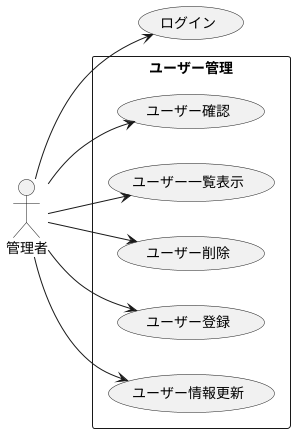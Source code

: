 @startuml
actor 管理者
left to right direction
rectangle ユーザー管理{
	管理者 --> (ユーザー確認)
	管理者 --> (ユーザー一覧表示)
	管理者 --> (ユーザー削除)
	管理者 --> (ユーザー登録)
	管理者 --> (ユーザー情報更新)

}
管理者 --> (ログイン)
@enduml